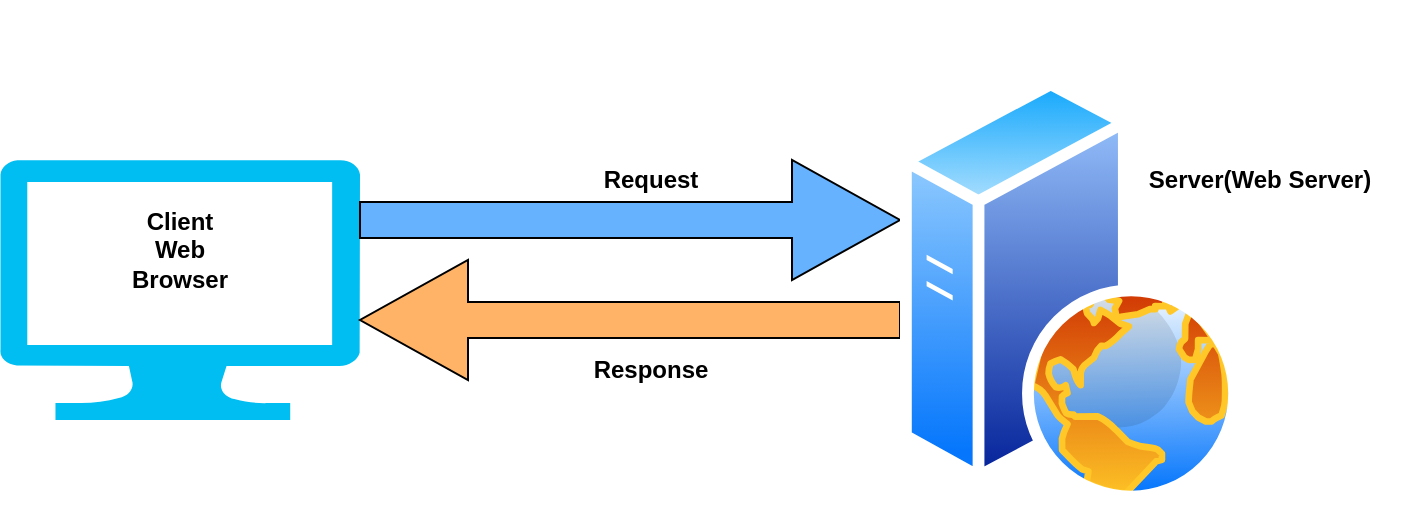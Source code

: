 <mxfile version="22.1.5" type="github">
  <diagram name="Page-1" id="JixMn7Ev7ePH69cxRuLG">
    <mxGraphModel dx="1434" dy="712" grid="1" gridSize="10" guides="1" tooltips="1" connect="1" arrows="1" fold="1" page="1" pageScale="1" pageWidth="827" pageHeight="1169" math="0" shadow="0">
      <root>
        <mxCell id="0" />
        <mxCell id="1" parent="0" />
        <mxCell id="Q0d8MMlJXwyxKqdO6czs-1" value="" style="verticalLabelPosition=bottom;html=1;verticalAlign=top;align=center;strokeColor=none;fillColor=#00BEF2;shape=mxgraph.azure.computer;pointerEvents=1;" vertex="1" parent="1">
          <mxGeometry x="80" y="160" width="180" height="130" as="geometry" />
        </mxCell>
        <mxCell id="Q0d8MMlJXwyxKqdO6czs-2" value="Client&lt;br&gt;Web Browser" style="text;html=1;strokeColor=none;fillColor=none;align=center;verticalAlign=middle;whiteSpace=wrap;rounded=0;fontStyle=1" vertex="1" parent="1">
          <mxGeometry x="140" y="190" width="60" height="30" as="geometry" />
        </mxCell>
        <mxCell id="Q0d8MMlJXwyxKqdO6czs-5" value="" style="shape=singleArrow;whiteSpace=wrap;html=1;fillColor=#66B2FF;" vertex="1" parent="1">
          <mxGeometry x="260" y="160" width="270" height="60" as="geometry" />
        </mxCell>
        <mxCell id="Q0d8MMlJXwyxKqdO6czs-6" value="" style="shape=singleArrow;direction=west;whiteSpace=wrap;html=1;fillColor=#FFB366;" vertex="1" parent="1">
          <mxGeometry x="260" y="210" width="270" height="60" as="geometry" />
        </mxCell>
        <mxCell id="Q0d8MMlJXwyxKqdO6czs-7" value="" style="image;aspect=fixed;perimeter=ellipsePerimeter;html=1;align=center;shadow=0;dashed=0;spacingTop=3;image=img/lib/active_directory/web_server.svg;" vertex="1" parent="1">
          <mxGeometry x="530" y="118.75" width="170" height="212.5" as="geometry" />
        </mxCell>
        <mxCell id="Q0d8MMlJXwyxKqdO6czs-8" value="&lt;b&gt;Server(Web Server)&lt;/b&gt;" style="text;html=1;strokeColor=none;fillColor=none;align=center;verticalAlign=middle;whiteSpace=wrap;rounded=0;" vertex="1" parent="1">
          <mxGeometry x="630" y="80" width="160" height="180" as="geometry" />
        </mxCell>
        <mxCell id="Q0d8MMlJXwyxKqdO6czs-9" value="&lt;b&gt;Request&lt;/b&gt;" style="text;html=1;align=center;verticalAlign=middle;resizable=0;points=[];autosize=1;strokeColor=none;fillColor=none;" vertex="1" parent="1">
          <mxGeometry x="370" y="155" width="70" height="30" as="geometry" />
        </mxCell>
        <mxCell id="Q0d8MMlJXwyxKqdO6czs-10" value="&lt;b&gt;Response&lt;/b&gt;" style="text;html=1;align=center;verticalAlign=middle;resizable=0;points=[];autosize=1;strokeColor=none;fillColor=none;" vertex="1" parent="1">
          <mxGeometry x="365" y="250" width="80" height="30" as="geometry" />
        </mxCell>
      </root>
    </mxGraphModel>
  </diagram>
</mxfile>
